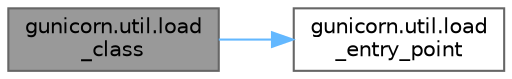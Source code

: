 digraph "gunicorn.util.load_class"
{
 // LATEX_PDF_SIZE
  bgcolor="transparent";
  edge [fontname=Helvetica,fontsize=10,labelfontname=Helvetica,labelfontsize=10];
  node [fontname=Helvetica,fontsize=10,shape=box,height=0.2,width=0.4];
  rankdir="LR";
  Node1 [id="Node000001",label="gunicorn.util.load\l_class",height=0.2,width=0.4,color="gray40", fillcolor="grey60", style="filled", fontcolor="black",tooltip=" "];
  Node1 -> Node2 [id="edge1_Node000001_Node000002",color="steelblue1",style="solid",tooltip=" "];
  Node2 [id="Node000002",label="gunicorn.util.load\l_entry_point",height=0.2,width=0.4,color="grey40", fillcolor="white", style="filled",URL="$namespacegunicorn_1_1util.html#a655dd596222a1c005292fc780b8d7296",tooltip=" "];
}
